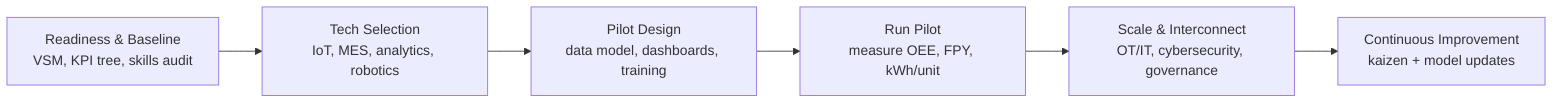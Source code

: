 flowchart LR
  A["Readiness & Baseline<br/>VSM, KPI tree, skills audit"] --> B["Tech Selection<br/>IoT, MES, analytics, robotics"]
  B --> C["Pilot Design<br/>data model, dashboards, training"]
  C --> D["Run Pilot<br/>measure OEE, FPY, kWh/unit"]
  D --> E["Scale & Interconnect<br/>OT/IT, cybersecurity, governance"]
  E --> F["Continuous Improvement<br/>kaizen + model updates"]